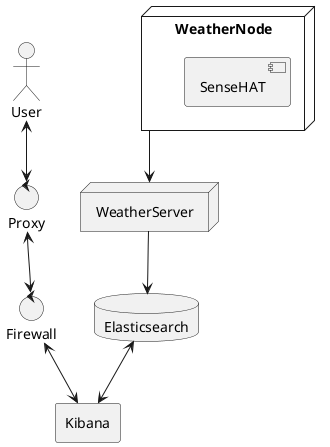 @startuml
'https://plantuml.com/deployment-diagram

actor User
control Firewall
control Proxy
node WeatherServer
node WeatherNode {
    component SenseHAT
}
database Elasticsearch
rectangle Kibana

User <--> Proxy
Proxy <--> Firewall
Firewall <--> Kibana
WeatherNode --> WeatherServer
WeatherServer --> Elasticsearch
Elasticsearch <--> Kibana
@enduml
